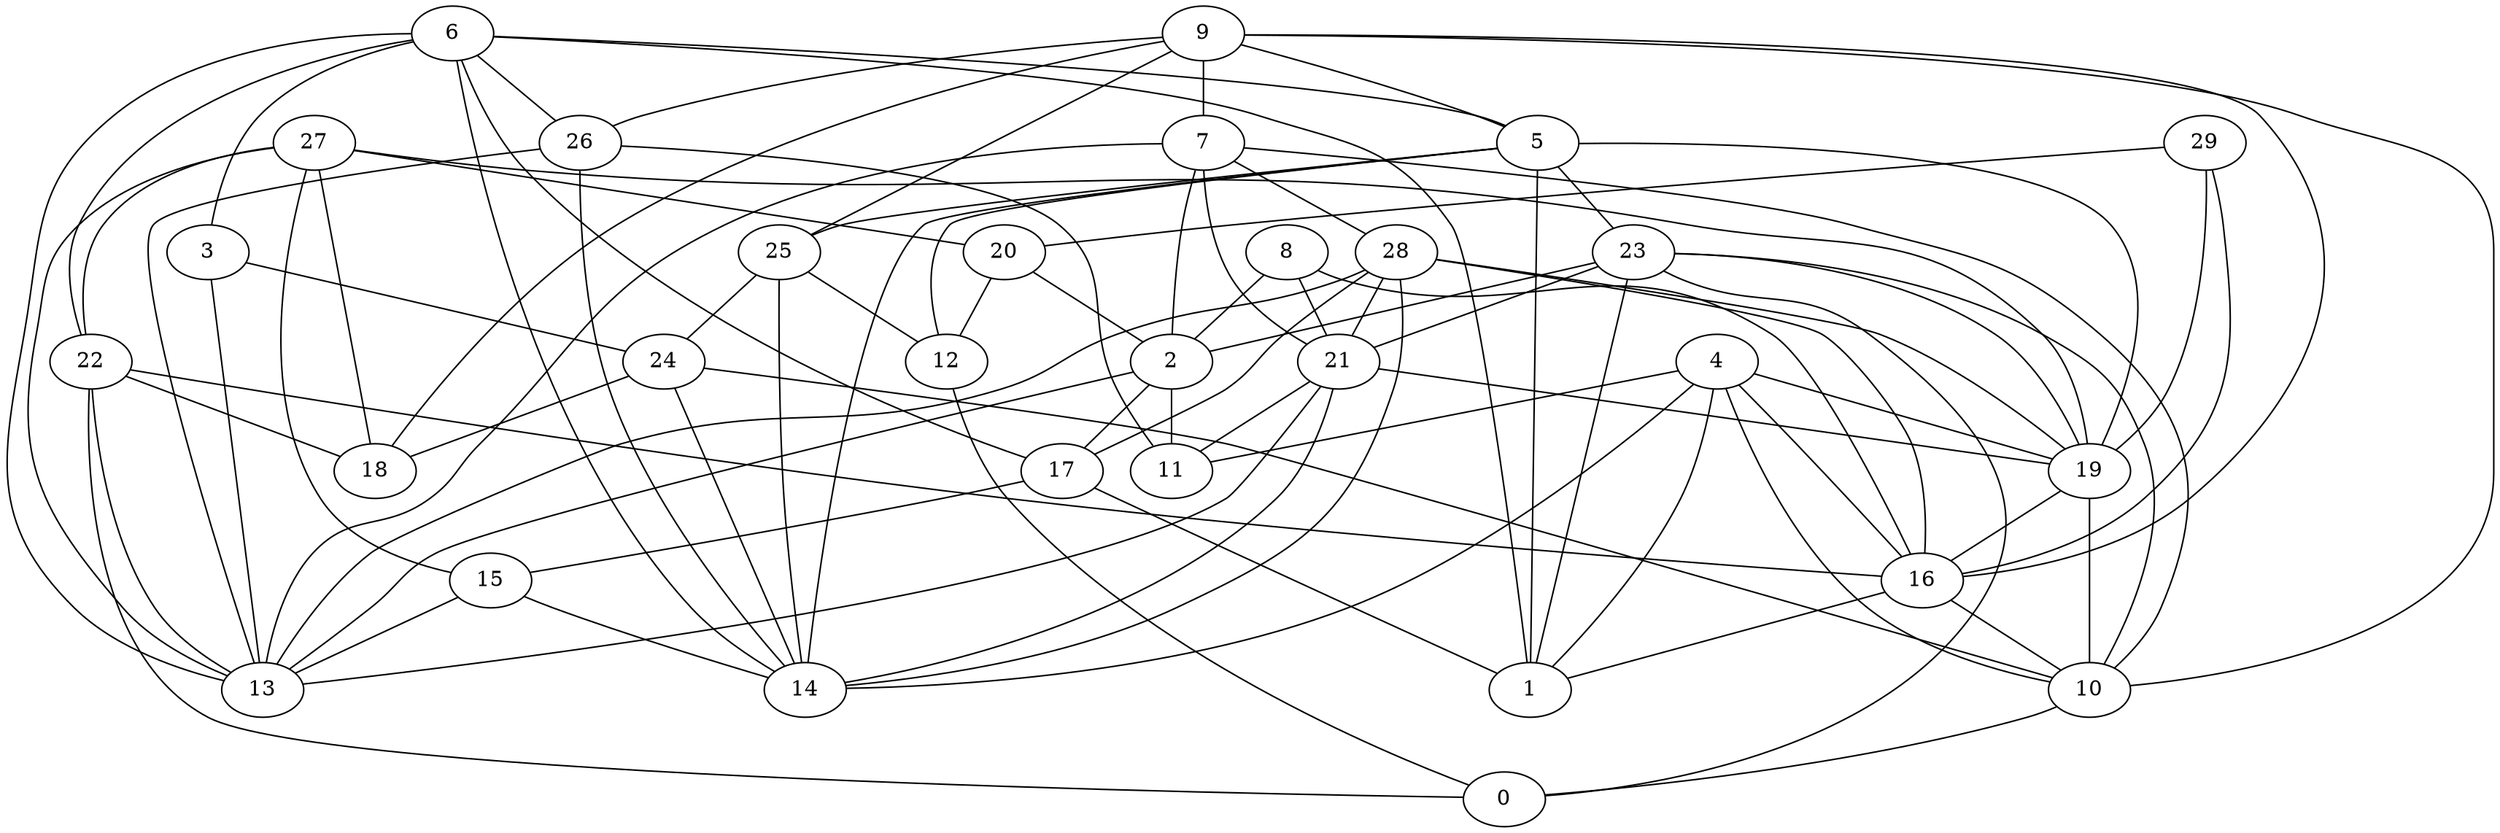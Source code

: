 digraph GG_graph {

subgraph G_graph {
edge [color = black]
"26" -> "11" [dir = none]
"26" -> "14" [dir = none]
"26" -> "13" [dir = none]
"15" -> "14" [dir = none]
"29" -> "20" [dir = none]
"29" -> "19" [dir = none]
"22" -> "18" [dir = none]
"22" -> "13" [dir = none]
"22" -> "0" [dir = none]
"22" -> "16" [dir = none]
"9" -> "25" [dir = none]
"9" -> "26" [dir = none]
"9" -> "5" [dir = none]
"9" -> "18" [dir = none]
"28" -> "16" [dir = none]
"28" -> "13" [dir = none]
"17" -> "1" [dir = none]
"17" -> "15" [dir = none]
"27" -> "13" [dir = none]
"27" -> "20" [dir = none]
"27" -> "22" [dir = none]
"27" -> "19" [dir = none]
"27" -> "15" [dir = none]
"7" -> "2" [dir = none]
"7" -> "13" [dir = none]
"7" -> "21" [dir = none]
"7" -> "28" [dir = none]
"5" -> "19" [dir = none]
"5" -> "12" [dir = none]
"5" -> "1" [dir = none]
"5" -> "23" [dir = none]
"5" -> "25" [dir = none]
"19" -> "10" [dir = none]
"3" -> "13" [dir = none]
"6" -> "22" [dir = none]
"6" -> "14" [dir = none]
"6" -> "1" [dir = none]
"6" -> "3" [dir = none]
"6" -> "26" [dir = none]
"20" -> "12" [dir = none]
"20" -> "2" [dir = none]
"23" -> "21" [dir = none]
"23" -> "19" [dir = none]
"23" -> "0" [dir = none]
"23" -> "10" [dir = none]
"21" -> "14" [dir = none]
"21" -> "19" [dir = none]
"25" -> "14" [dir = none]
"25" -> "24" [dir = none]
"4" -> "16" [dir = none]
"4" -> "14" [dir = none]
"4" -> "19" [dir = none]
"4" -> "11" [dir = none]
"4" -> "1" [dir = none]
"8" -> "16" [dir = none]
"8" -> "21" [dir = none]
"12" -> "0" [dir = none]
"24" -> "18" [dir = none]
"19" -> "16" [dir = none]
"28" -> "19" [dir = none]
"21" -> "11" [dir = none]
"3" -> "24" [dir = none]
"16" -> "10" [dir = none]
"29" -> "16" [dir = none]
"28" -> "21" [dir = none]
"4" -> "10" [dir = none]
"9" -> "16" [dir = none]
"2" -> "17" [dir = none]
"2" -> "11" [dir = none]
"8" -> "2" [dir = none]
"16" -> "1" [dir = none]
"28" -> "14" [dir = none]
"7" -> "10" [dir = none]
"21" -> "13" [dir = none]
"24" -> "10" [dir = none]
"5" -> "14" [dir = none]
"24" -> "14" [dir = none]
"15" -> "13" [dir = none]
"25" -> "12" [dir = none]
"28" -> "17" [dir = none]
"23" -> "2" [dir = none]
"6" -> "5" [dir = none]
"9" -> "7" [dir = none]
"9" -> "10" [dir = none]
"6" -> "13" [dir = none]
"23" -> "1" [dir = none]
"10" -> "0" [dir = none]
"2" -> "13" [dir = none]
"27" -> "18" [dir = none]
"6" -> "17" [dir = none]
}

}
